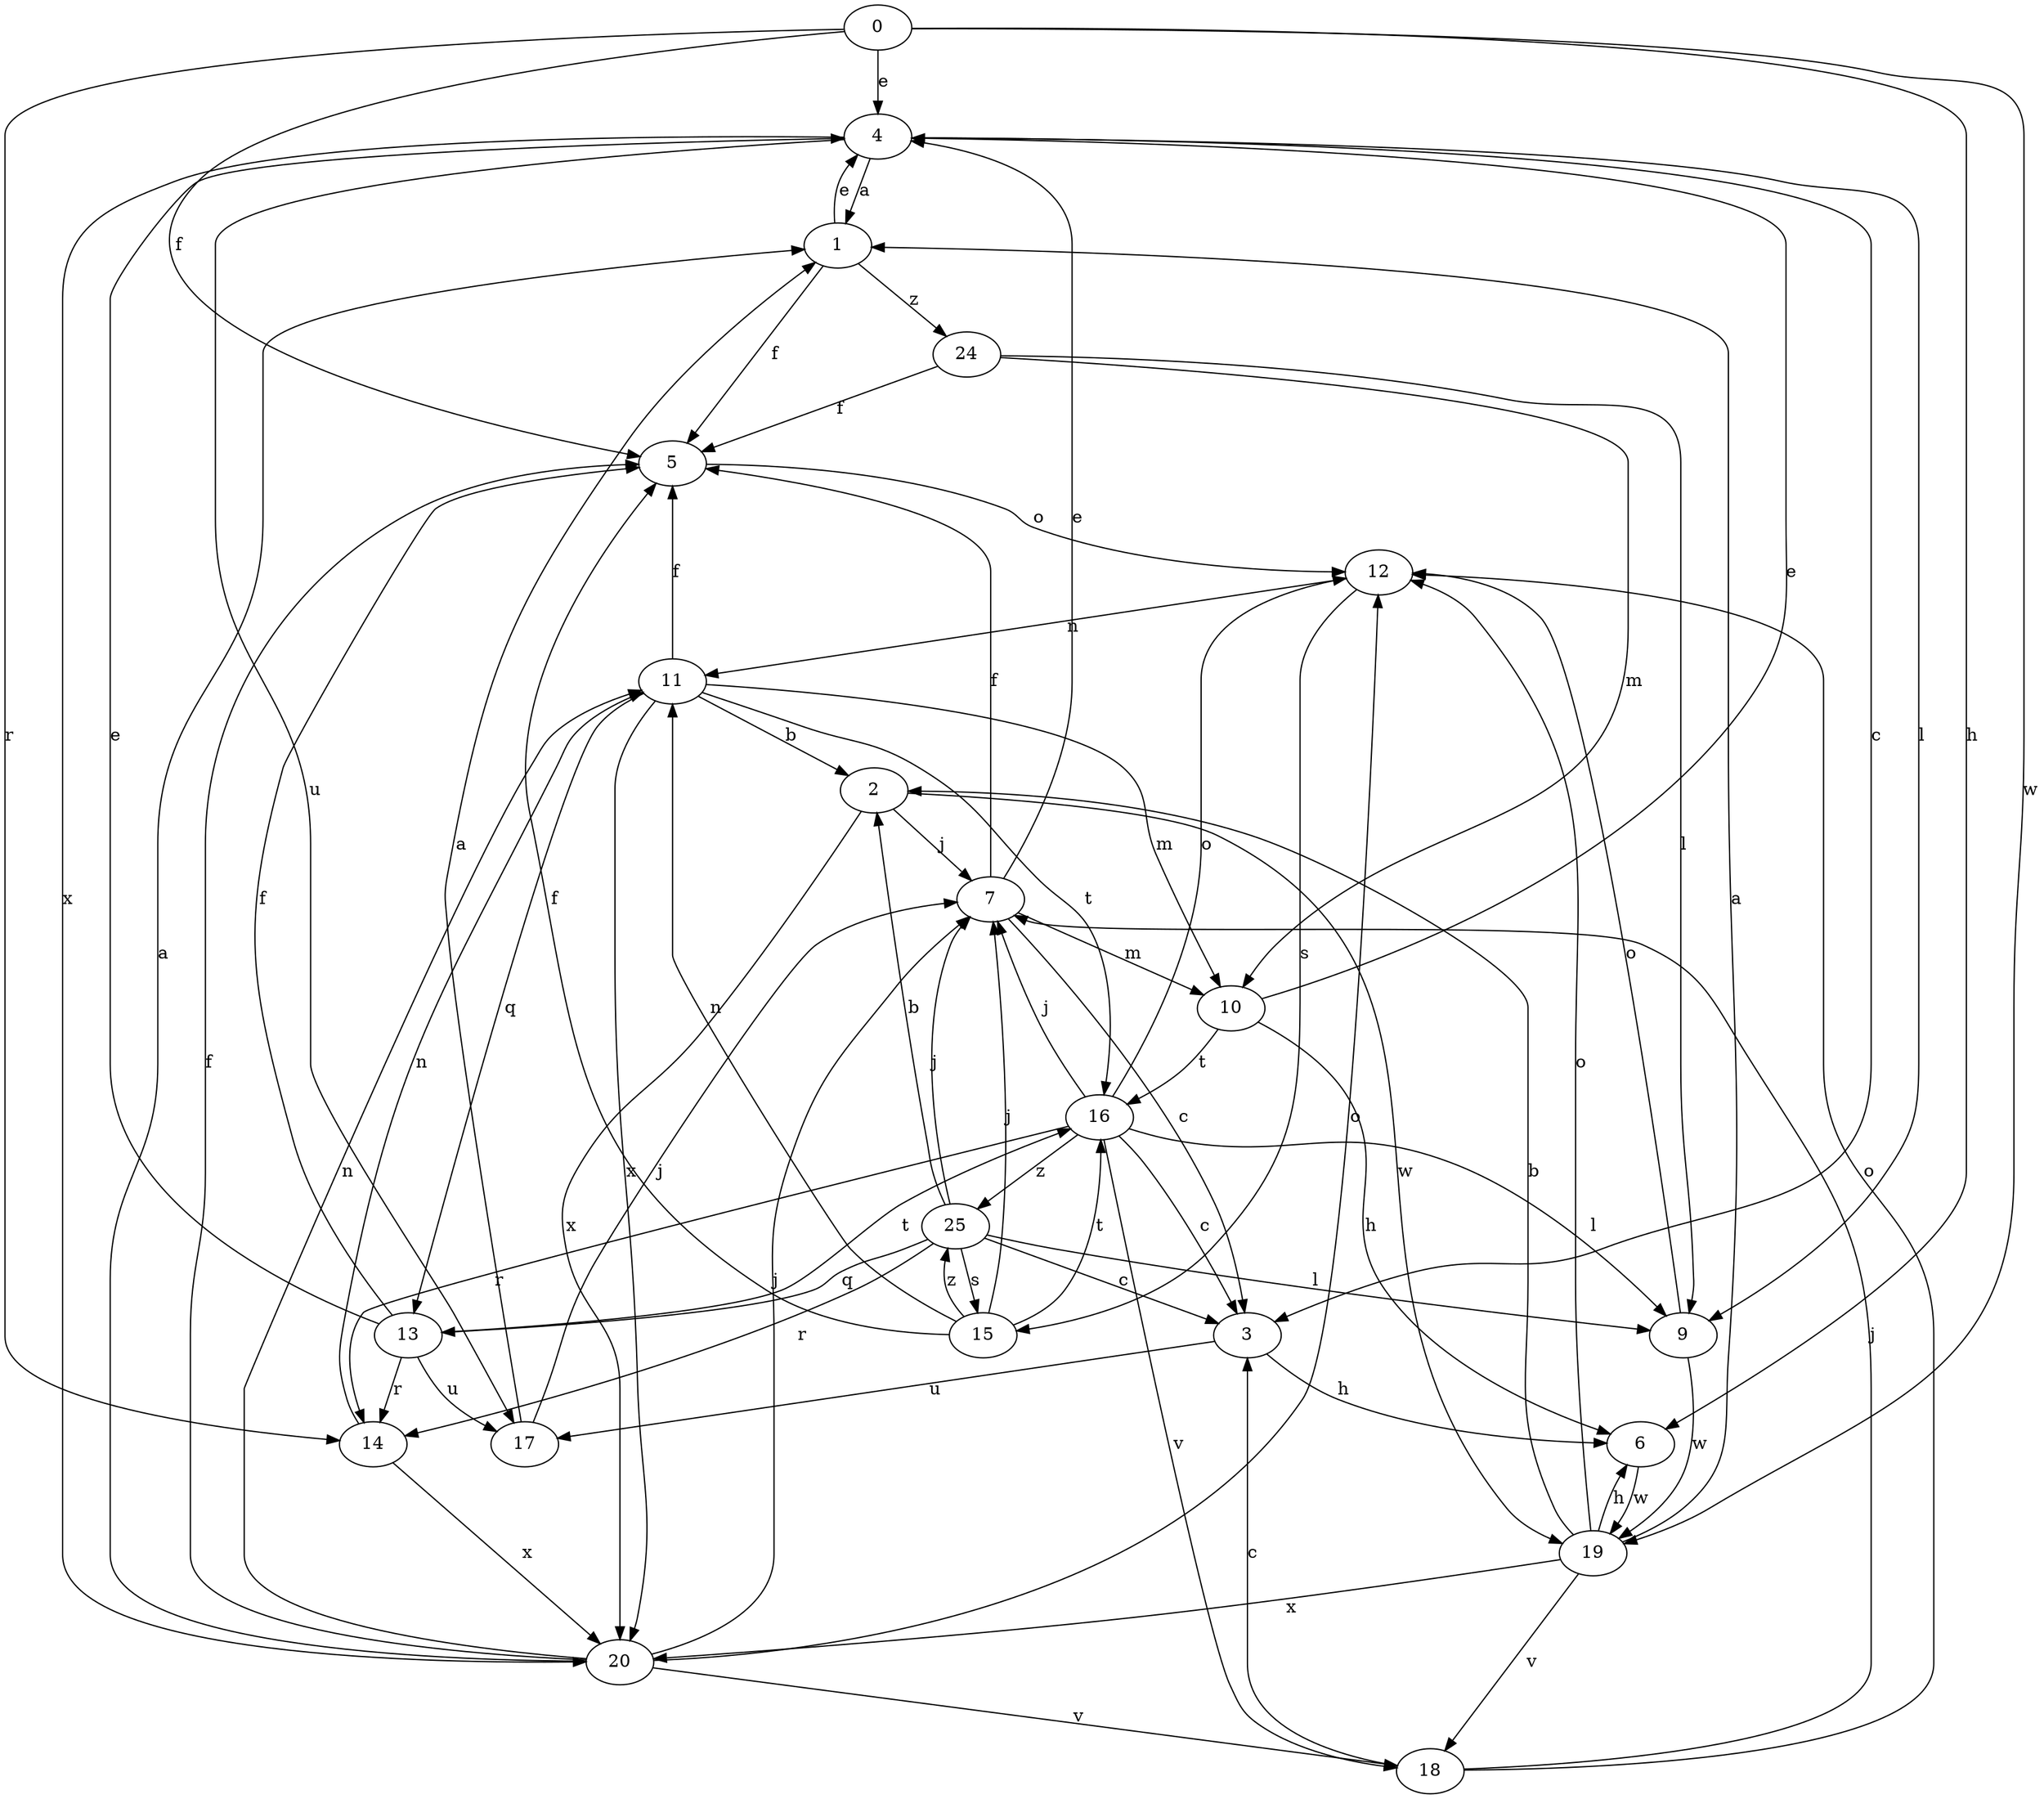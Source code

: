 strict digraph  {
0;
1;
2;
3;
4;
5;
6;
7;
9;
10;
11;
12;
13;
14;
15;
16;
17;
18;
19;
20;
24;
25;
0 -> 4  [label=e];
0 -> 5  [label=f];
0 -> 6  [label=h];
0 -> 14  [label=r];
0 -> 19  [label=w];
1 -> 4  [label=e];
1 -> 5  [label=f];
1 -> 24  [label=z];
2 -> 7  [label=j];
2 -> 19  [label=w];
2 -> 20  [label=x];
3 -> 6  [label=h];
3 -> 17  [label=u];
4 -> 1  [label=a];
4 -> 3  [label=c];
4 -> 9  [label=l];
4 -> 17  [label=u];
4 -> 20  [label=x];
5 -> 12  [label=o];
6 -> 19  [label=w];
7 -> 3  [label=c];
7 -> 4  [label=e];
7 -> 5  [label=f];
7 -> 10  [label=m];
9 -> 12  [label=o];
9 -> 19  [label=w];
10 -> 4  [label=e];
10 -> 6  [label=h];
10 -> 16  [label=t];
11 -> 2  [label=b];
11 -> 5  [label=f];
11 -> 10  [label=m];
11 -> 13  [label=q];
11 -> 16  [label=t];
11 -> 20  [label=x];
12 -> 11  [label=n];
12 -> 15  [label=s];
13 -> 4  [label=e];
13 -> 5  [label=f];
13 -> 14  [label=r];
13 -> 16  [label=t];
13 -> 17  [label=u];
14 -> 11  [label=n];
14 -> 20  [label=x];
15 -> 5  [label=f];
15 -> 7  [label=j];
15 -> 11  [label=n];
15 -> 16  [label=t];
15 -> 25  [label=z];
16 -> 3  [label=c];
16 -> 7  [label=j];
16 -> 9  [label=l];
16 -> 12  [label=o];
16 -> 14  [label=r];
16 -> 18  [label=v];
16 -> 25  [label=z];
17 -> 1  [label=a];
17 -> 7  [label=j];
18 -> 3  [label=c];
18 -> 7  [label=j];
18 -> 12  [label=o];
19 -> 1  [label=a];
19 -> 2  [label=b];
19 -> 6  [label=h];
19 -> 12  [label=o];
19 -> 18  [label=v];
19 -> 20  [label=x];
20 -> 1  [label=a];
20 -> 5  [label=f];
20 -> 7  [label=j];
20 -> 11  [label=n];
20 -> 12  [label=o];
20 -> 18  [label=v];
24 -> 5  [label=f];
24 -> 9  [label=l];
24 -> 10  [label=m];
25 -> 2  [label=b];
25 -> 3  [label=c];
25 -> 7  [label=j];
25 -> 9  [label=l];
25 -> 13  [label=q];
25 -> 14  [label=r];
25 -> 15  [label=s];
}
